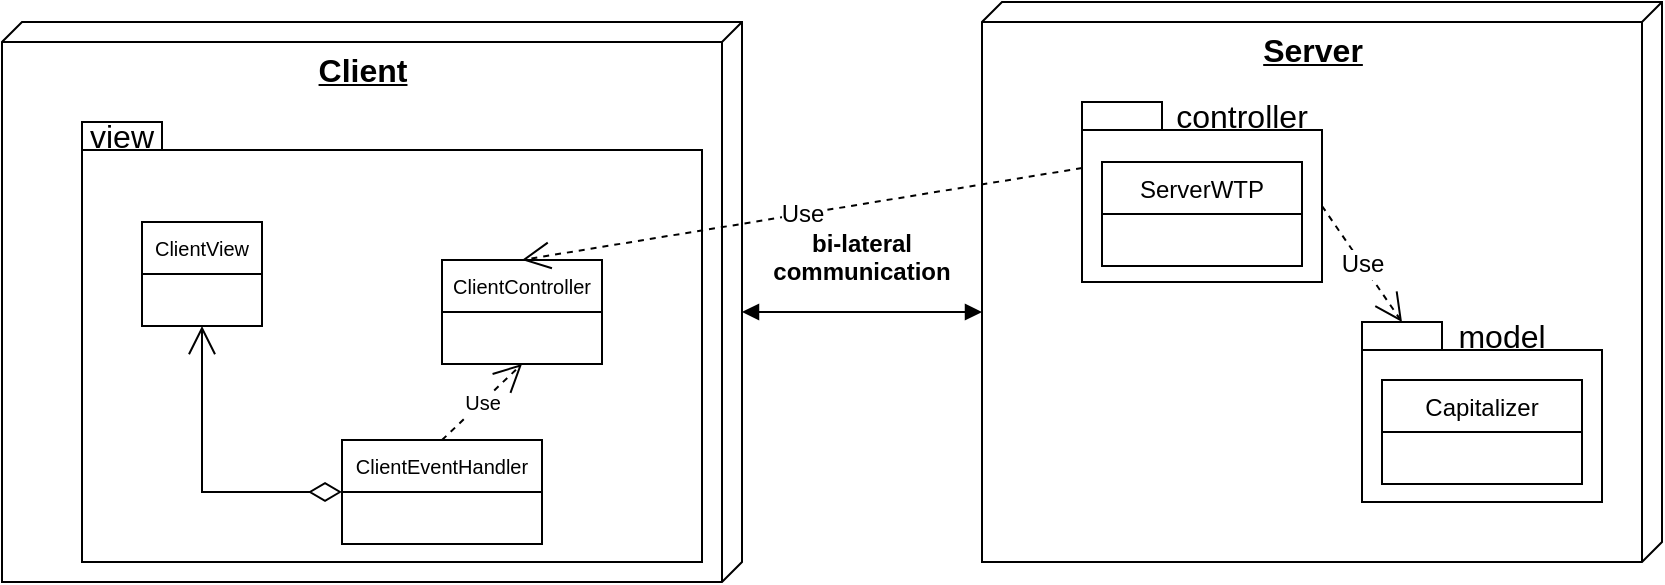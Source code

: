 <mxfile version="20.5.1" type="github">
  <diagram id="zkLuc3Op874O5QbF24Sm" name="Page-1">
    <mxGraphModel dx="716" dy="487" grid="1" gridSize="10" guides="1" tooltips="1" connect="1" arrows="1" fold="1" page="1" pageScale="1" pageWidth="850" pageHeight="1100" math="0" shadow="0">
      <root>
        <mxCell id="0" />
        <mxCell id="1" parent="0" />
        <mxCell id="J32meTbAL6g2M9-xq4rM-2" value="&lt;span style=&quot;font-size: 16px;&quot;&gt;&lt;b&gt;Client&lt;/b&gt;&lt;/span&gt;" style="verticalAlign=top;align=center;spacingTop=8;spacingLeft=2;spacingRight=12;shape=cube;size=10;direction=south;fontStyle=4;html=1;" vertex="1" parent="1">
          <mxGeometry x="10" y="110" width="370" height="280" as="geometry" />
        </mxCell>
        <mxCell id="J32meTbAL6g2M9-xq4rM-3" value="&lt;span style=&quot;font-size: 16px;&quot;&gt;&lt;b&gt;Server&lt;/b&gt;&lt;/span&gt;" style="verticalAlign=top;align=center;spacingTop=8;spacingLeft=2;spacingRight=12;shape=cube;size=10;direction=south;fontStyle=4;html=1;" vertex="1" parent="1">
          <mxGeometry x="500" y="100" width="340" height="280" as="geometry" />
        </mxCell>
        <mxCell id="J32meTbAL6g2M9-xq4rM-4" value="&lt;div style=&quot;&quot;&gt;&lt;br&gt;&lt;/div&gt;" style="shape=folder;fontStyle=1;spacingTop=10;tabWidth=40;tabHeight=14;tabPosition=left;html=1;fontSize=16;align=left;" vertex="1" parent="1">
          <mxGeometry x="50" y="160" width="310" height="220" as="geometry" />
        </mxCell>
        <mxCell id="J32meTbAL6g2M9-xq4rM-5" value="" style="endArrow=block;startArrow=block;endFill=1;startFill=1;html=1;rounded=0;fontSize=16;entryX=0;entryY=0;entryDx=145;entryDy=340;entryPerimeter=0;exitX=0;exitY=0;exitDx=135;exitDy=0;exitPerimeter=0;" edge="1" parent="1">
          <mxGeometry width="160" relative="1" as="geometry">
            <mxPoint x="380.0" y="255" as="sourcePoint" />
            <mxPoint x="500" y="255" as="targetPoint" />
          </mxGeometry>
        </mxCell>
        <mxCell id="J32meTbAL6g2M9-xq4rM-7" value="view" style="text;html=1;strokeColor=none;fillColor=none;align=center;verticalAlign=middle;whiteSpace=wrap;rounded=0;fontSize=16;" vertex="1" parent="1">
          <mxGeometry x="50" y="162" width="40" height="10" as="geometry" />
        </mxCell>
        <mxCell id="J32meTbAL6g2M9-xq4rM-11" value="&lt;div style=&quot;&quot;&gt;&lt;br&gt;&lt;/div&gt;" style="shape=folder;fontStyle=1;spacingTop=10;tabWidth=40;tabHeight=14;tabPosition=left;html=1;fontSize=16;align=left;" vertex="1" parent="1">
          <mxGeometry x="550" y="150" width="120" height="90" as="geometry" />
        </mxCell>
        <mxCell id="J32meTbAL6g2M9-xq4rM-12" value="&lt;div style=&quot;&quot;&gt;&lt;br&gt;&lt;/div&gt;" style="shape=folder;fontStyle=1;spacingTop=10;tabWidth=40;tabHeight=14;tabPosition=left;html=1;fontSize=16;align=left;" vertex="1" parent="1">
          <mxGeometry x="690" y="260" width="120" height="90" as="geometry" />
        </mxCell>
        <mxCell id="J32meTbAL6g2M9-xq4rM-13" value="controller" style="text;html=1;strokeColor=none;fillColor=none;align=center;verticalAlign=middle;whiteSpace=wrap;rounded=0;fontSize=16;" vertex="1" parent="1">
          <mxGeometry x="610" y="152" width="40" height="10" as="geometry" />
        </mxCell>
        <mxCell id="J32meTbAL6g2M9-xq4rM-15" value="model" style="text;html=1;strokeColor=none;fillColor=none;align=center;verticalAlign=middle;whiteSpace=wrap;rounded=0;fontSize=16;" vertex="1" parent="1">
          <mxGeometry x="740" y="262" width="40" height="10" as="geometry" />
        </mxCell>
        <mxCell id="J32meTbAL6g2M9-xq4rM-16" value="ClientEventHandler" style="swimlane;fontStyle=0;childLayout=stackLayout;horizontal=1;startSize=26;fillColor=none;horizontalStack=0;resizeParent=1;resizeParentMax=0;resizeLast=0;collapsible=1;marginBottom=0;fontSize=10;" vertex="1" parent="1">
          <mxGeometry x="180" y="319" width="100" height="52" as="geometry">
            <mxRectangle x="180" y="279" width="150" height="30" as="alternateBounds" />
          </mxGeometry>
        </mxCell>
        <mxCell id="J32meTbAL6g2M9-xq4rM-20" value="ClientView" style="swimlane;fontStyle=0;childLayout=stackLayout;horizontal=1;startSize=26;fillColor=none;horizontalStack=0;resizeParent=1;resizeParentMax=0;resizeLast=0;collapsible=1;marginBottom=0;fontSize=10;" vertex="1" parent="1">
          <mxGeometry x="80" y="210" width="60" height="52" as="geometry" />
        </mxCell>
        <mxCell id="J32meTbAL6g2M9-xq4rM-21" value="" style="endArrow=open;html=1;endSize=12;startArrow=diamondThin;startSize=14;startFill=0;edgeStyle=orthogonalEdgeStyle;align=left;verticalAlign=bottom;rounded=0;fontSize=16;entryX=0.5;entryY=1;entryDx=0;entryDy=0;exitX=0;exitY=0.5;exitDx=0;exitDy=0;" edge="1" parent="1" source="J32meTbAL6g2M9-xq4rM-16" target="J32meTbAL6g2M9-xq4rM-20">
          <mxGeometry x="-1" y="3" relative="1" as="geometry">
            <mxPoint x="30" y="280" as="sourcePoint" />
            <mxPoint x="190" y="280" as="targetPoint" />
          </mxGeometry>
        </mxCell>
        <mxCell id="J32meTbAL6g2M9-xq4rM-22" value="Capitalizer" style="swimlane;fontStyle=0;childLayout=stackLayout;horizontal=1;startSize=26;fillColor=none;horizontalStack=0;resizeParent=1;resizeParentMax=0;resizeLast=0;collapsible=1;marginBottom=0;fontSize=12;" vertex="1" parent="1">
          <mxGeometry x="700" y="289" width="100" height="52" as="geometry">
            <mxRectangle x="180" y="279" width="150" height="30" as="alternateBounds" />
          </mxGeometry>
        </mxCell>
        <mxCell id="J32meTbAL6g2M9-xq4rM-23" value="ServerWTP" style="swimlane;fontStyle=0;childLayout=stackLayout;horizontal=1;startSize=26;fillColor=none;horizontalStack=0;resizeParent=1;resizeParentMax=0;resizeLast=0;collapsible=1;marginBottom=0;fontSize=12;" vertex="1" parent="1">
          <mxGeometry x="560" y="180" width="100" height="52" as="geometry">
            <mxRectangle x="180" y="279" width="150" height="30" as="alternateBounds" />
          </mxGeometry>
        </mxCell>
        <mxCell id="J32meTbAL6g2M9-xq4rM-24" value="bi-lateral&#xa;communication" style="text;align=center;fontStyle=1;verticalAlign=middle;spacingLeft=3;spacingRight=3;strokeColor=none;rotatable=0;points=[[0,0.5],[1,0.5]];portConstraint=eastwest;fontSize=12;" vertex="1" parent="1">
          <mxGeometry x="400" y="214" width="80" height="26" as="geometry" />
        </mxCell>
        <mxCell id="J32meTbAL6g2M9-xq4rM-25" value="Use" style="endArrow=open;endSize=12;dashed=1;html=1;rounded=0;fontSize=12;exitX=0;exitY=0;exitDx=0;exitDy=33;exitPerimeter=0;entryX=0.5;entryY=0;entryDx=0;entryDy=0;" edge="1" parent="1" source="J32meTbAL6g2M9-xq4rM-11" target="J32meTbAL6g2M9-xq4rM-27">
          <mxGeometry width="160" relative="1" as="geometry">
            <mxPoint x="250" y="280" as="sourcePoint" />
            <mxPoint x="410" y="280" as="targetPoint" />
          </mxGeometry>
        </mxCell>
        <mxCell id="J32meTbAL6g2M9-xq4rM-26" value="Use" style="endArrow=open;endSize=12;dashed=1;html=1;rounded=0;fontSize=12;exitX=0;exitY=0;exitDx=120.0;exitDy=52;exitPerimeter=0;entryX=0;entryY=0;entryDx=20;entryDy=0;entryPerimeter=0;" edge="1" parent="1" source="J32meTbAL6g2M9-xq4rM-11" target="J32meTbAL6g2M9-xq4rM-12">
          <mxGeometry width="160" relative="1" as="geometry">
            <mxPoint x="600" y="280" as="sourcePoint" />
            <mxPoint x="760" y="280" as="targetPoint" />
          </mxGeometry>
        </mxCell>
        <mxCell id="J32meTbAL6g2M9-xq4rM-27" value="ClientController" style="swimlane;fontStyle=0;childLayout=stackLayout;horizontal=1;startSize=26;fillColor=none;horizontalStack=0;resizeParent=1;resizeParentMax=0;resizeLast=0;collapsible=1;marginBottom=0;fontSize=10;" vertex="1" parent="1">
          <mxGeometry x="230" y="229" width="80" height="52" as="geometry">
            <mxRectangle x="180" y="279" width="150" height="30" as="alternateBounds" />
          </mxGeometry>
        </mxCell>
        <mxCell id="J32meTbAL6g2M9-xq4rM-29" value="Use" style="endArrow=open;endSize=12;dashed=1;html=1;rounded=0;fontSize=10;exitX=0.5;exitY=0;exitDx=0;exitDy=0;entryX=0.5;entryY=1;entryDx=0;entryDy=0;" edge="1" parent="1" source="J32meTbAL6g2M9-xq4rM-16" target="J32meTbAL6g2M9-xq4rM-27">
          <mxGeometry width="160" relative="1" as="geometry">
            <mxPoint x="300" y="370" as="sourcePoint" />
            <mxPoint x="460" y="370" as="targetPoint" />
          </mxGeometry>
        </mxCell>
      </root>
    </mxGraphModel>
  </diagram>
</mxfile>

